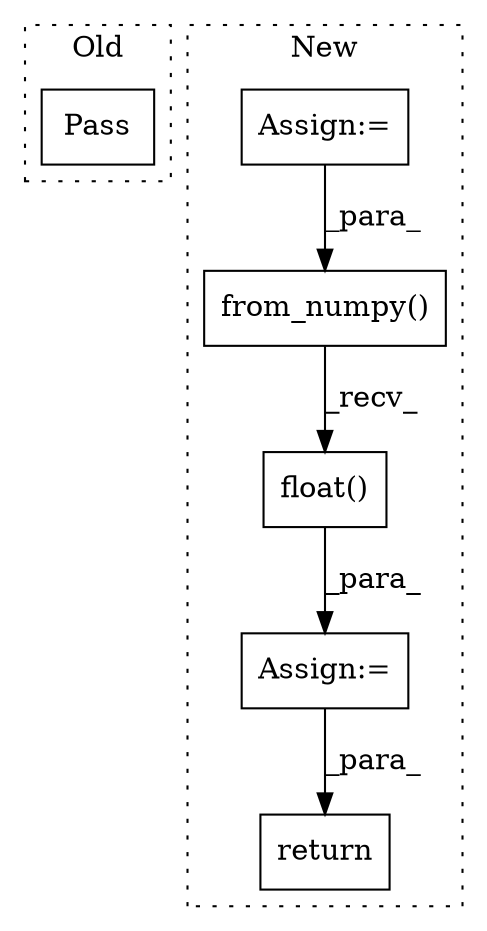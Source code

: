 digraph G {
subgraph cluster0 {
1 [label="Pass" a="62" s="410" l="4" shape="box"];
label = "Old";
style="dotted";
}
subgraph cluster1 {
2 [label="float()" a="75" s="518" l="51" shape="box"];
3 [label="Assign:=" a="68" s="515" l="3" shape="box"];
4 [label="Assign:=" a="68" s="444" l="3" shape="box"];
5 [label="return" a="93" s="695" l="7" shape="box"];
6 [label="from_numpy()" a="75" s="518,560" l="17,1" shape="box"];
label = "New";
style="dotted";
}
2 -> 3 [label="_para_"];
3 -> 5 [label="_para_"];
4 -> 6 [label="_para_"];
6 -> 2 [label="_recv_"];
}
